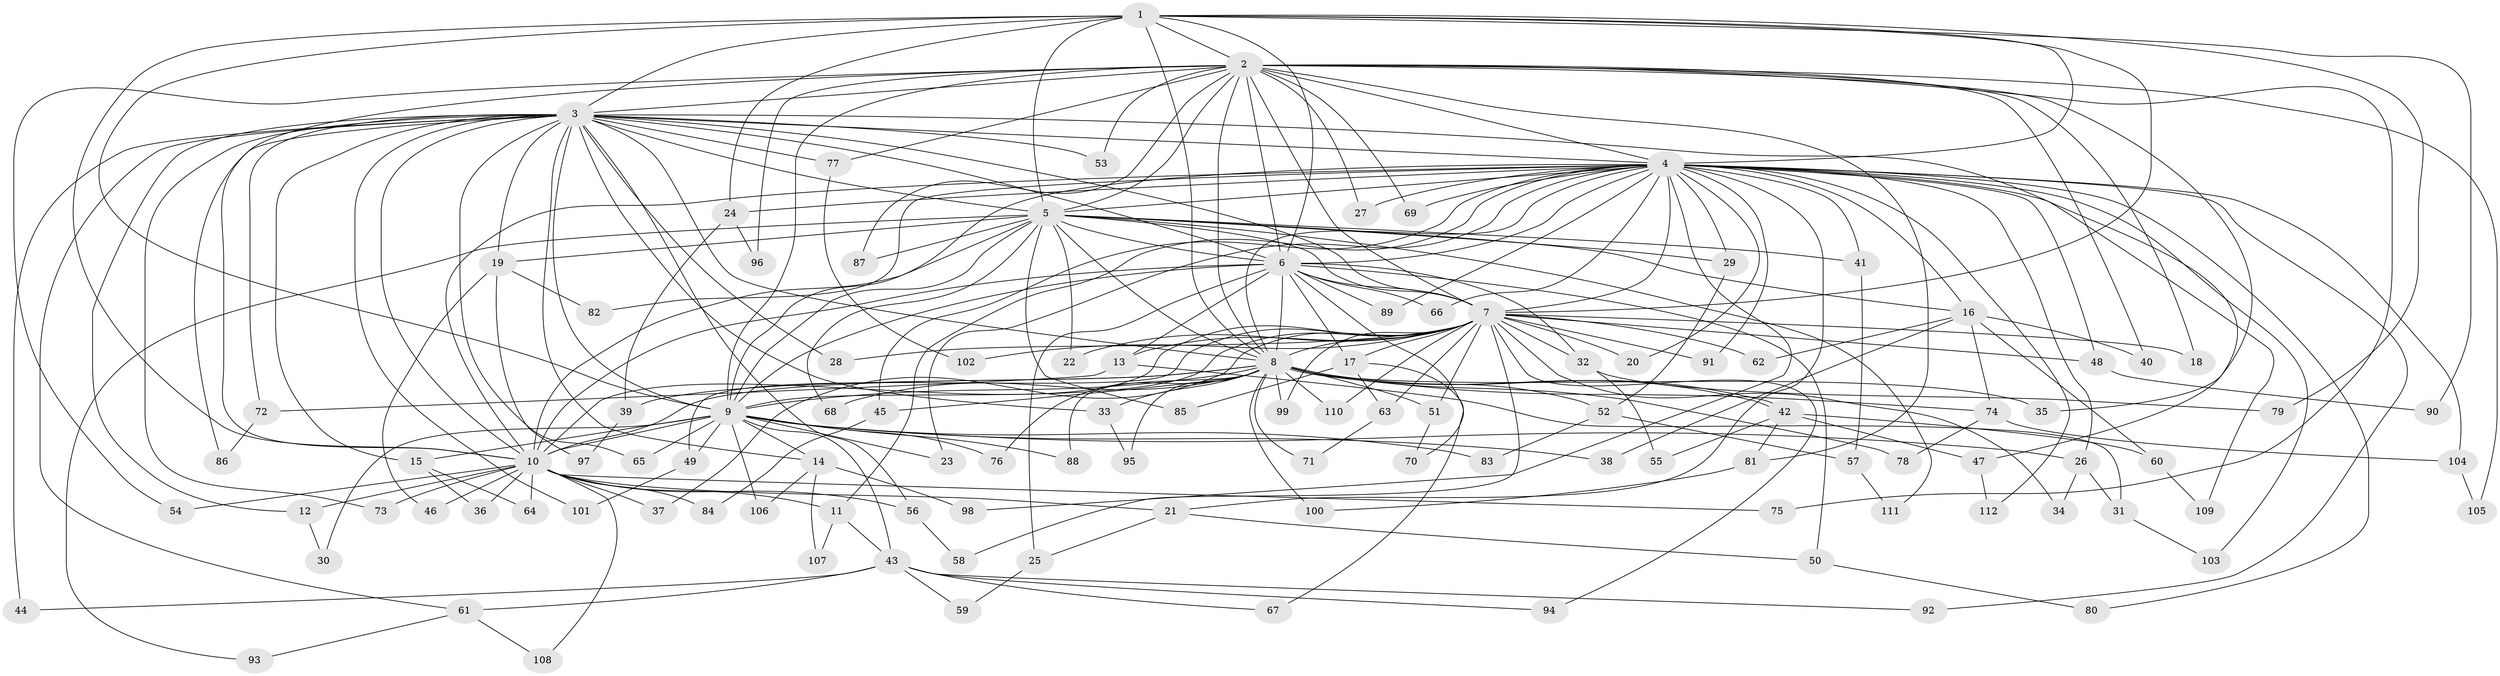 // Generated by graph-tools (version 1.1) at 2025/49/03/09/25 03:49:38]
// undirected, 112 vertices, 249 edges
graph export_dot {
graph [start="1"]
  node [color=gray90,style=filled];
  1;
  2;
  3;
  4;
  5;
  6;
  7;
  8;
  9;
  10;
  11;
  12;
  13;
  14;
  15;
  16;
  17;
  18;
  19;
  20;
  21;
  22;
  23;
  24;
  25;
  26;
  27;
  28;
  29;
  30;
  31;
  32;
  33;
  34;
  35;
  36;
  37;
  38;
  39;
  40;
  41;
  42;
  43;
  44;
  45;
  46;
  47;
  48;
  49;
  50;
  51;
  52;
  53;
  54;
  55;
  56;
  57;
  58;
  59;
  60;
  61;
  62;
  63;
  64;
  65;
  66;
  67;
  68;
  69;
  70;
  71;
  72;
  73;
  74;
  75;
  76;
  77;
  78;
  79;
  80;
  81;
  82;
  83;
  84;
  85;
  86;
  87;
  88;
  89;
  90;
  91;
  92;
  93;
  94;
  95;
  96;
  97;
  98;
  99;
  100;
  101;
  102;
  103;
  104;
  105;
  106;
  107;
  108;
  109;
  110;
  111;
  112;
  1 -- 2;
  1 -- 3;
  1 -- 4;
  1 -- 5;
  1 -- 6;
  1 -- 7;
  1 -- 8;
  1 -- 9;
  1 -- 10;
  1 -- 24;
  1 -- 79;
  1 -- 90;
  2 -- 3;
  2 -- 4;
  2 -- 5;
  2 -- 6;
  2 -- 7;
  2 -- 8;
  2 -- 9;
  2 -- 10;
  2 -- 18;
  2 -- 27;
  2 -- 35;
  2 -- 40;
  2 -- 53;
  2 -- 54;
  2 -- 69;
  2 -- 75;
  2 -- 77;
  2 -- 81;
  2 -- 87;
  2 -- 96;
  2 -- 105;
  3 -- 4;
  3 -- 5;
  3 -- 6;
  3 -- 7;
  3 -- 8;
  3 -- 9;
  3 -- 10;
  3 -- 12;
  3 -- 14;
  3 -- 15;
  3 -- 19;
  3 -- 28;
  3 -- 33;
  3 -- 44;
  3 -- 47;
  3 -- 53;
  3 -- 56;
  3 -- 61;
  3 -- 65;
  3 -- 72;
  3 -- 73;
  3 -- 77;
  3 -- 86;
  3 -- 101;
  4 -- 5;
  4 -- 6;
  4 -- 7;
  4 -- 8;
  4 -- 9;
  4 -- 10;
  4 -- 11;
  4 -- 16;
  4 -- 20;
  4 -- 21;
  4 -- 23;
  4 -- 24;
  4 -- 26;
  4 -- 27;
  4 -- 29;
  4 -- 41;
  4 -- 45;
  4 -- 48;
  4 -- 66;
  4 -- 69;
  4 -- 80;
  4 -- 82;
  4 -- 89;
  4 -- 91;
  4 -- 92;
  4 -- 98;
  4 -- 103;
  4 -- 104;
  4 -- 109;
  4 -- 112;
  5 -- 6;
  5 -- 7;
  5 -- 8;
  5 -- 9;
  5 -- 10;
  5 -- 16;
  5 -- 19;
  5 -- 22;
  5 -- 29;
  5 -- 41;
  5 -- 68;
  5 -- 85;
  5 -- 87;
  5 -- 93;
  5 -- 111;
  6 -- 7;
  6 -- 8;
  6 -- 9;
  6 -- 10;
  6 -- 13;
  6 -- 17;
  6 -- 25;
  6 -- 32;
  6 -- 50;
  6 -- 66;
  6 -- 70;
  6 -- 89;
  7 -- 8;
  7 -- 9;
  7 -- 10;
  7 -- 13;
  7 -- 17;
  7 -- 18;
  7 -- 20;
  7 -- 22;
  7 -- 28;
  7 -- 32;
  7 -- 34;
  7 -- 37;
  7 -- 48;
  7 -- 49;
  7 -- 51;
  7 -- 58;
  7 -- 62;
  7 -- 63;
  7 -- 91;
  7 -- 94;
  7 -- 99;
  7 -- 102;
  7 -- 110;
  8 -- 9;
  8 -- 10;
  8 -- 33;
  8 -- 35;
  8 -- 39;
  8 -- 42;
  8 -- 42;
  8 -- 45;
  8 -- 51;
  8 -- 52;
  8 -- 68;
  8 -- 71;
  8 -- 74;
  8 -- 76;
  8 -- 78;
  8 -- 88;
  8 -- 95;
  8 -- 99;
  8 -- 100;
  8 -- 110;
  9 -- 10;
  9 -- 14;
  9 -- 15;
  9 -- 23;
  9 -- 26;
  9 -- 30;
  9 -- 38;
  9 -- 43;
  9 -- 49;
  9 -- 65;
  9 -- 76;
  9 -- 83;
  9 -- 88;
  9 -- 106;
  10 -- 11;
  10 -- 12;
  10 -- 21;
  10 -- 36;
  10 -- 37;
  10 -- 46;
  10 -- 54;
  10 -- 56;
  10 -- 64;
  10 -- 73;
  10 -- 75;
  10 -- 84;
  10 -- 108;
  11 -- 43;
  11 -- 107;
  12 -- 30;
  13 -- 31;
  13 -- 72;
  14 -- 98;
  14 -- 106;
  14 -- 107;
  15 -- 36;
  15 -- 64;
  16 -- 38;
  16 -- 40;
  16 -- 60;
  16 -- 62;
  16 -- 74;
  17 -- 63;
  17 -- 67;
  17 -- 85;
  19 -- 46;
  19 -- 82;
  19 -- 97;
  21 -- 25;
  21 -- 50;
  24 -- 39;
  24 -- 96;
  25 -- 59;
  26 -- 31;
  26 -- 34;
  29 -- 52;
  31 -- 103;
  32 -- 55;
  32 -- 79;
  33 -- 95;
  39 -- 97;
  41 -- 57;
  42 -- 47;
  42 -- 55;
  42 -- 60;
  42 -- 81;
  43 -- 44;
  43 -- 59;
  43 -- 61;
  43 -- 67;
  43 -- 92;
  43 -- 94;
  45 -- 84;
  47 -- 112;
  48 -- 90;
  49 -- 101;
  50 -- 80;
  51 -- 70;
  52 -- 57;
  52 -- 83;
  56 -- 58;
  57 -- 111;
  60 -- 109;
  61 -- 93;
  61 -- 108;
  63 -- 71;
  72 -- 86;
  74 -- 78;
  74 -- 104;
  77 -- 102;
  81 -- 100;
  104 -- 105;
}
